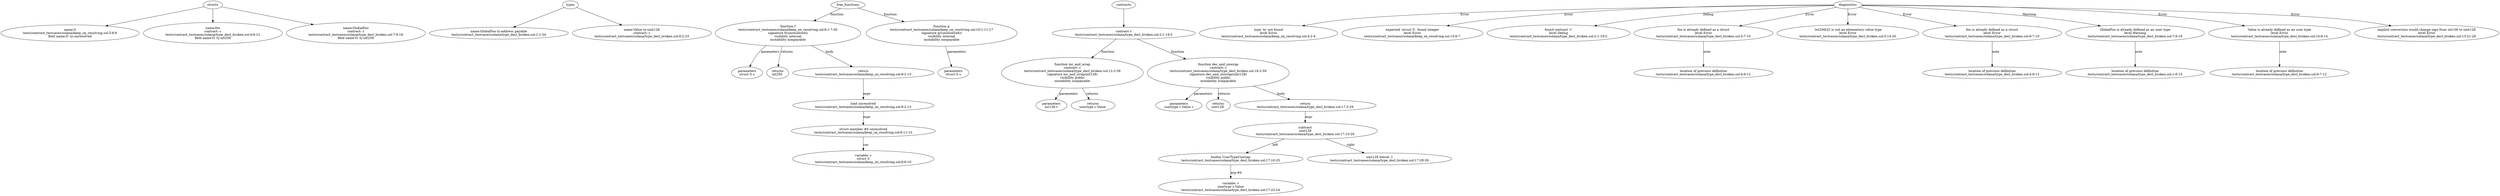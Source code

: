 strict digraph "tests/contract_testcases/solana/keep_on_resolving.sol" {
	S [label="name:S\ntests/contract_testcases/solana/keep_on_resolving.sol:3:8-9\nfield name:f1 ty:unresolved"]
	foo [label="name:foo\ncontract: c\ntests/contract_testcases/solana/type_decl_broken.sol:4:9-12\nfield name:f1 ty:int256"]
	GlobalFoo [label="name:GlobalFoo\ncontract: c\ntests/contract_testcases/solana/type_decl_broken.sol:7:9-18\nfield name:f1 ty:int256"]
	GlobalFoo_5 [label="name:GlobalFoo ty:address payable\ntests/contract_testcases/solana/type_decl_broken.sol:1:1-34"]
	Value [label="name:Value ty:uint128\ncontract: c\ntests/contract_testcases/solana/type_decl_broken.sol:9:2-23"]
	f [label="function f\ntests/contract_testcases/solana/keep_on_resolving.sol:6:1-7:30\nsignature f((unresolved))\nvisibility internal\nmutability nonpayable"]
	parameters [label="parameters\nstruct S s"]
	returns [label="returns\nint256 "]
	return [label="return\ntests/contract_testcases/solana/keep_on_resolving.sol:8:2-13"]
	load [label="load unresolved\ntests/contract_testcases/solana/keep_on_resolving.sol:8:2-13"]
	structmember [label="struct member #0 unresolved\ntests/contract_testcases/solana/keep_on_resolving.sol:8:11-13"]
	variable [label="variable: s\nstruct S\ntests/contract_testcases/solana/keep_on_resolving.sol:8:9-10"]
	g [label="function g\ntests/contract_testcases/solana/keep_on_resolving.sol:10:1-11:17\nsignature g((unresolved))\nvisibility internal\nmutability nonpayable"]
	parameters_16 [label="parameters\nstruct S s"]
	contract [label="contract c\ntests/contract_testcases/solana/type_decl_broken.sol:2:1-19:2"]
	inc_and_wrap [label="function inc_and_wrap\ncontract: c\ntests/contract_testcases/solana/type_decl_broken.sol:12:2-56\nsignature inc_and_wrap(int128)\nvisibility public\nmutability nonpayable"]
	parameters_20 [label="parameters\nint128 v"]
	returns_21 [label="returns\nusertype c.Value "]
	dec_and_unwrap [label="function dec_and_unwrap\ncontract: c\ntests/contract_testcases/solana/type_decl_broken.sol:16:2-59\nsignature dec_and_unwrap(uint128)\nvisibility public\nmutability nonpayable"]
	parameters_23 [label="parameters\nusertype c.Value v"]
	returns_24 [label="returns\nuint128 "]
	return_25 [label="return\ntests/contract_testcases/solana/type_decl_broken.sol:17:3-29"]
	subtract [label="subtract\nuint128\ntests/contract_testcases/solana/type_decl_broken.sol:17:10-29"]
	builtins [label="builtin UserTypeUnwrap\ntests/contract_testcases/solana/type_decl_broken.sol:17:10-25"]
	variable_28 [label="variable: v\nusertype c.Value\ntests/contract_testcases/solana/type_decl_broken.sol:17:23-24"]
	number_literal [label="uint128 literal: 1\ntests/contract_testcases/solana/type_decl_broken.sol:17:28-29"]
	diagnostic [label="type 'in' not found\nlevel Error\ntests/contract_testcases/solana/keep_on_resolving.sol:4:2-4"]
	diagnostic_32 [label="expected 'struct S', found integer\nlevel Error\ntests/contract_testcases/solana/keep_on_resolving.sol:15:6-7"]
	diagnostic_33 [label="found contract 'c'\nlevel Debug\ntests/contract_testcases/solana/type_decl_broken.sol:2:1-19:2"]
	diagnostic_34 [label="foo is already defined as a struct\nlevel Error\ntests/contract_testcases/solana/type_decl_broken.sol:5:7-10"]
	note [label="location of previous definition\ntests/contract_testcases/solana/type_decl_broken.sol:4:9-12"]
	diagnostic_36 [label="'int256[2]' is not an elementary value type\nlevel Error\ntests/contract_testcases/solana/type_decl_broken.sol:5:14-20"]
	diagnostic_37 [label="foo is already defined as a struct\nlevel Error\ntests/contract_testcases/solana/type_decl_broken.sol:6:7-10"]
	note_38 [label="location of previous definition\ntests/contract_testcases/solana/type_decl_broken.sol:4:9-12"]
	diagnostic_39 [label="GlobalFoo is already defined as an user type\nlevel Warning\ntests/contract_testcases/solana/type_decl_broken.sol:7:9-18"]
	note_40 [label="location of previous definition\ntests/contract_testcases/solana/type_decl_broken.sol:1:6-15"]
	diagnostic_41 [label="Value is already defined as an user type\nlevel Error\ntests/contract_testcases/solana/type_decl_broken.sol:10:9-14"]
	note_42 [label="location of previous definition\ntests/contract_testcases/solana/type_decl_broken.sol:9:7-12"]
	diagnostic_43 [label="implicit conversion would change sign from int136 to uint128\nlevel Error\ntests/contract_testcases/solana/type_decl_broken.sol:13:21-26"]
	structs -> S
	structs -> foo
	structs -> GlobalFoo
	types -> GlobalFoo_5
	types -> Value
	free_functions -> f [label="function"]
	f -> parameters [label="parameters"]
	f -> returns [label="returns"]
	f -> return [label="body"]
	return -> load [label="expr"]
	load -> structmember [label="expr"]
	structmember -> variable [label="var"]
	free_functions -> g [label="function"]
	g -> parameters_16 [label="parameters"]
	contracts -> contract
	contract -> inc_and_wrap [label="function"]
	inc_and_wrap -> parameters_20 [label="parameters"]
	inc_and_wrap -> returns_21 [label="returns"]
	contract -> dec_and_unwrap [label="function"]
	dec_and_unwrap -> parameters_23 [label="parameters"]
	dec_and_unwrap -> returns_24 [label="returns"]
	dec_and_unwrap -> return_25 [label="body"]
	return_25 -> subtract [label="expr"]
	subtract -> builtins [label="left"]
	builtins -> variable_28 [label="arg #0"]
	subtract -> number_literal [label="right"]
	diagnostics -> diagnostic [label="Error"]
	diagnostics -> diagnostic_32 [label="Error"]
	diagnostics -> diagnostic_33 [label="Debug"]
	diagnostics -> diagnostic_34 [label="Error"]
	diagnostic_34 -> note [label="note"]
	diagnostics -> diagnostic_36 [label="Error"]
	diagnostics -> diagnostic_37 [label="Error"]
	diagnostic_37 -> note_38 [label="note"]
	diagnostics -> diagnostic_39 [label="Warning"]
	diagnostic_39 -> note_40 [label="note"]
	diagnostics -> diagnostic_41 [label="Error"]
	diagnostic_41 -> note_42 [label="note"]
	diagnostics -> diagnostic_43 [label="Error"]
}
